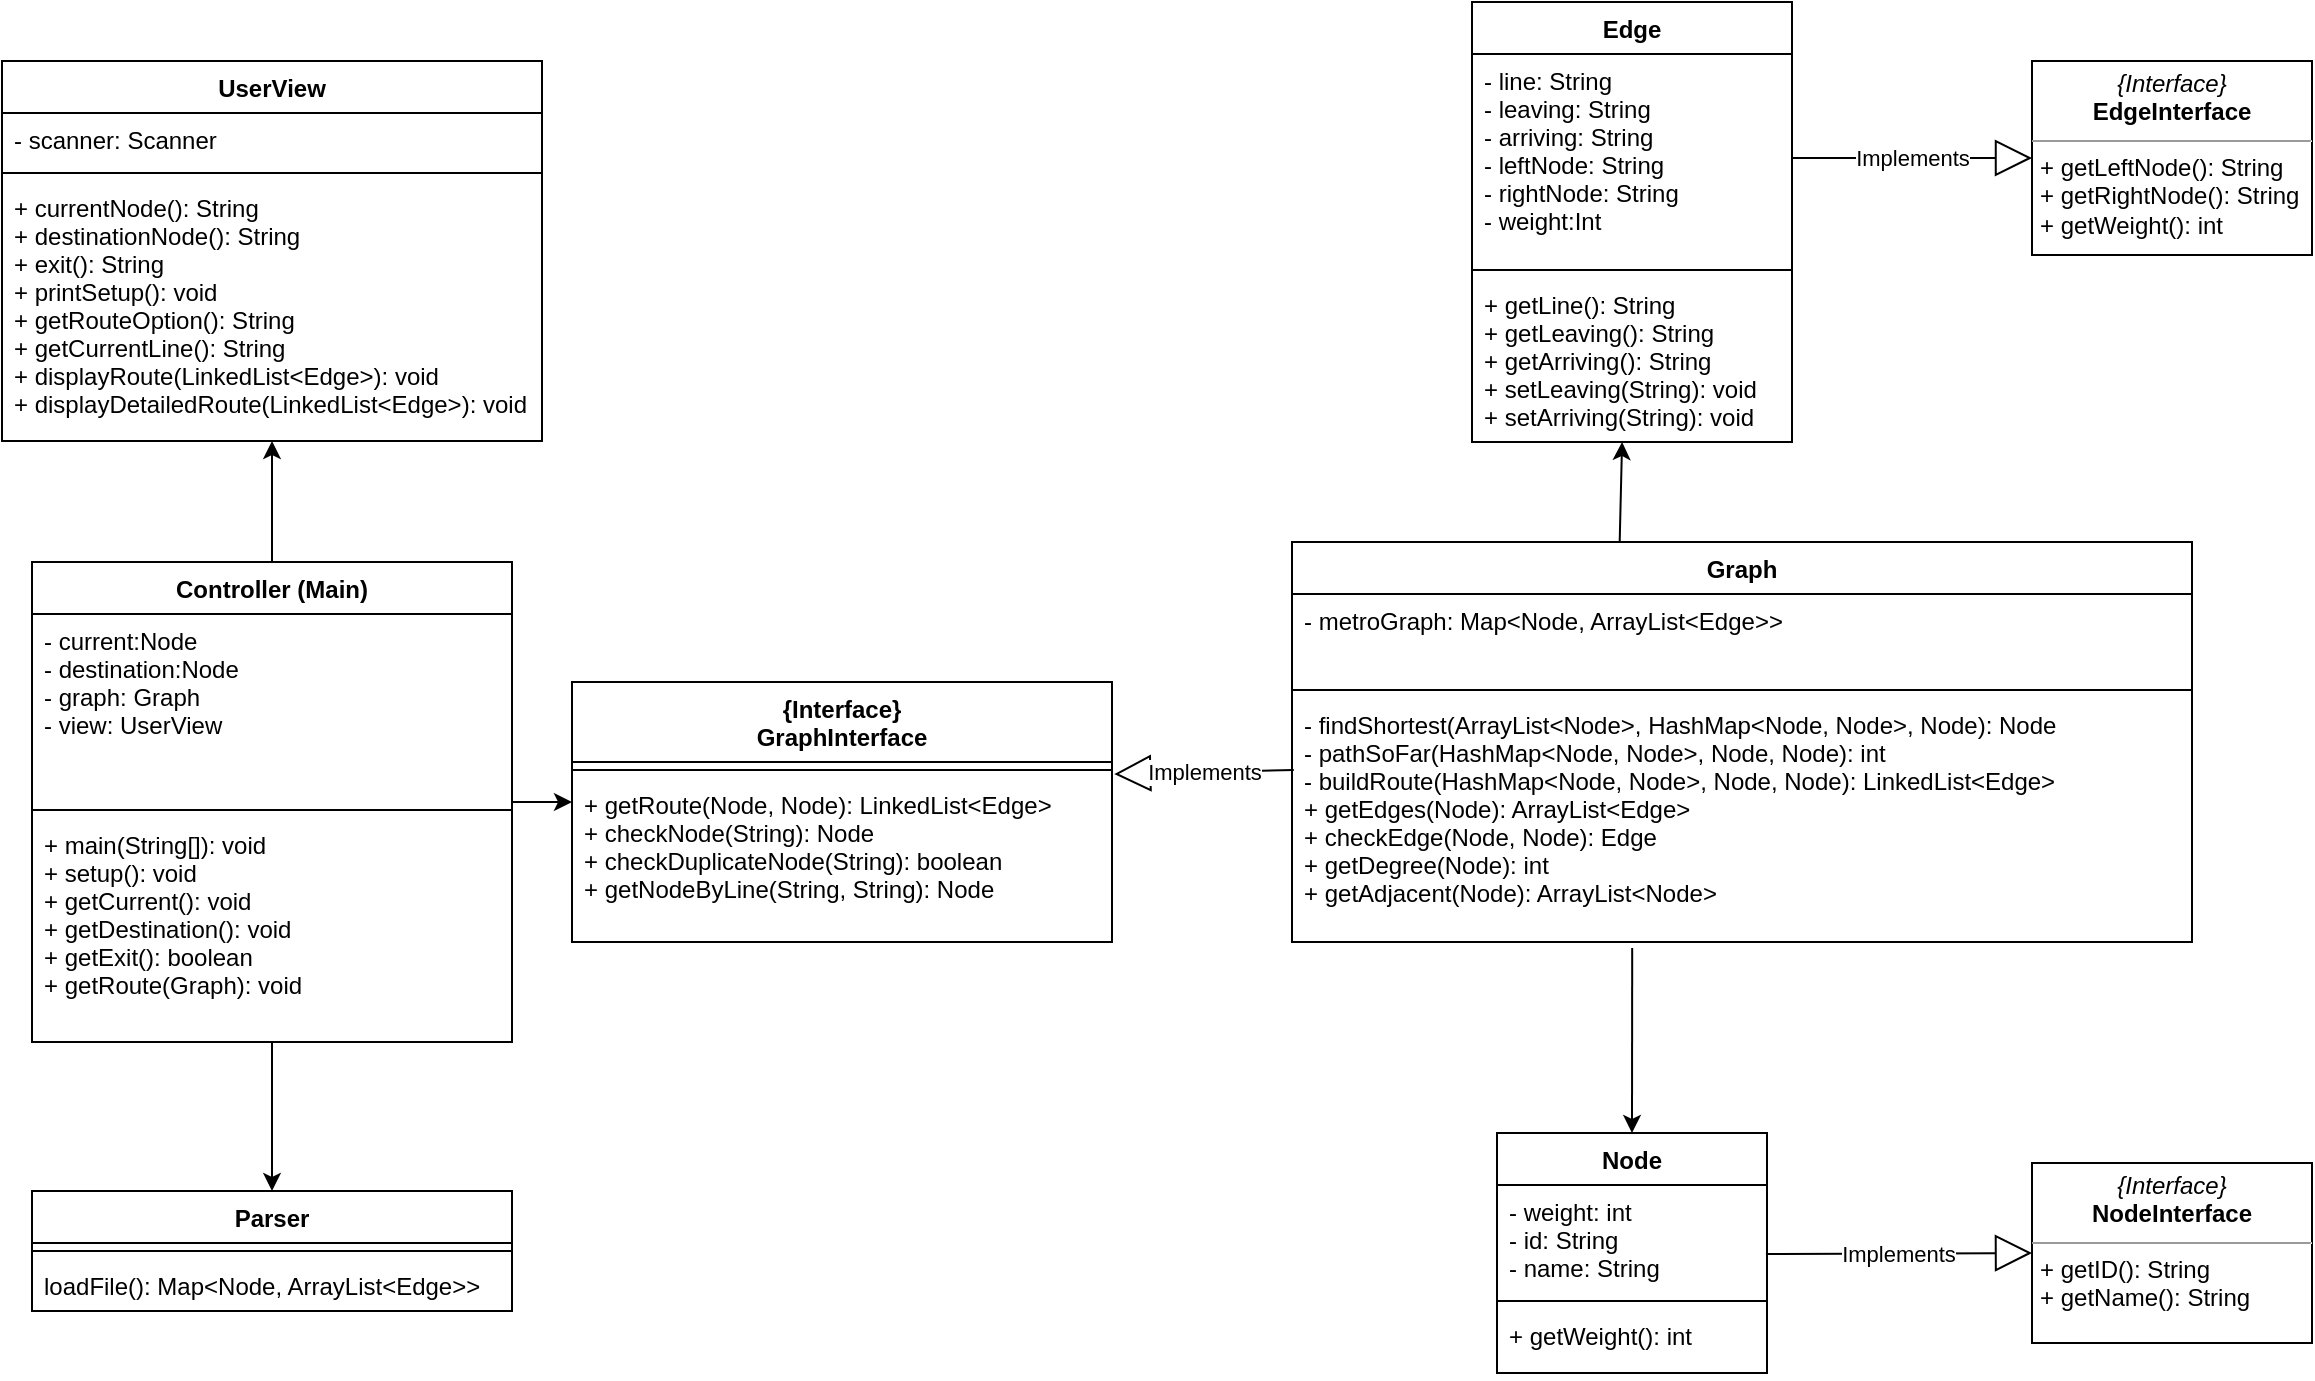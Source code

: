 <mxfile version="12.7.9" type="device"><diagram id="zQKbRjGySOp-ra1S7L4E" name="Page-1"><mxGraphModel dx="1660" dy="740" grid="1" gridSize="10" guides="1" tooltips="1" connect="1" arrows="1" fold="1" page="1" pageScale="1" pageWidth="850" pageHeight="1100" math="0" shadow="0"><root><mxCell id="0"/><mxCell id="1" parent="0"/><mxCell id="JgtFghYILuML29l130Eo-4" value="Parser" style="swimlane;fontStyle=1;align=center;verticalAlign=top;childLayout=stackLayout;horizontal=1;startSize=26;horizontalStack=0;resizeParent=1;resizeParentMax=0;resizeLast=0;collapsible=1;marginBottom=0;" parent="1" vertex="1"><mxGeometry x="100" y="844.5" width="240" height="60" as="geometry"/></mxCell><mxCell id="JgtFghYILuML29l130Eo-5" value="" style="line;strokeWidth=1;fillColor=none;align=left;verticalAlign=middle;spacingTop=-1;spacingLeft=3;spacingRight=3;rotatable=0;labelPosition=right;points=[];portConstraint=eastwest;" parent="JgtFghYILuML29l130Eo-4" vertex="1"><mxGeometry y="26" width="240" height="8" as="geometry"/></mxCell><mxCell id="JgtFghYILuML29l130Eo-6" value="loadFile(): Map&lt;Node, ArrayList&lt;Edge&gt;&gt;" style="text;strokeColor=none;fillColor=none;align=left;verticalAlign=top;spacingLeft=4;spacingRight=4;overflow=hidden;rotatable=0;points=[[0,0.5],[1,0.5]];portConstraint=eastwest;" parent="JgtFghYILuML29l130Eo-4" vertex="1"><mxGeometry y="34" width="240" height="26" as="geometry"/></mxCell><mxCell id="JgtFghYILuML29l130Eo-7" value="{Interface}&#10;GraphInterface" style="swimlane;fontStyle=1;align=center;verticalAlign=top;childLayout=stackLayout;horizontal=1;startSize=40;horizontalStack=0;resizeParent=1;resizeParentMax=0;resizeLast=0;collapsible=1;marginBottom=0;" parent="1" vertex="1"><mxGeometry x="370" y="590" width="270" height="130" as="geometry"/></mxCell><mxCell id="JgtFghYILuML29l130Eo-9" value="" style="line;strokeWidth=1;fillColor=none;align=left;verticalAlign=middle;spacingTop=-1;spacingLeft=3;spacingRight=3;rotatable=0;labelPosition=right;points=[];portConstraint=eastwest;" parent="JgtFghYILuML29l130Eo-7" vertex="1"><mxGeometry y="40" width="270" height="8" as="geometry"/></mxCell><mxCell id="JgtFghYILuML29l130Eo-10" value="+ getRoute(Node, Node): LinkedList&lt;Edge&gt;&#10;+ checkNode(String): Node&#10;+ checkDuplicateNode(String): boolean&#10;+ getNodeByLine(String, String): Node" style="text;strokeColor=none;fillColor=none;align=left;verticalAlign=top;spacingLeft=4;spacingRight=4;overflow=hidden;rotatable=0;points=[[0,0.5],[1,0.5]];portConstraint=eastwest;" parent="JgtFghYILuML29l130Eo-7" vertex="1"><mxGeometry y="48" width="270" height="82" as="geometry"/></mxCell><mxCell id="JgtFghYILuML29l130Eo-15" value="Node" style="swimlane;fontStyle=1;align=center;verticalAlign=top;childLayout=stackLayout;horizontal=1;startSize=26;horizontalStack=0;resizeParent=1;resizeParentMax=0;resizeLast=0;collapsible=1;marginBottom=0;" parent="1" vertex="1"><mxGeometry x="832.5" y="815.5" width="135" height="120" as="geometry"/></mxCell><mxCell id="JgtFghYILuML29l130Eo-16" value="- weight: int&#10;- id: String&#10;- name: String" style="text;strokeColor=none;fillColor=none;align=left;verticalAlign=top;spacingLeft=4;spacingRight=4;overflow=hidden;rotatable=0;points=[[0,0.5],[1,0.5]];portConstraint=eastwest;" parent="JgtFghYILuML29l130Eo-15" vertex="1"><mxGeometry y="26" width="135" height="54" as="geometry"/></mxCell><mxCell id="JgtFghYILuML29l130Eo-17" value="" style="line;strokeWidth=1;fillColor=none;align=left;verticalAlign=middle;spacingTop=-1;spacingLeft=3;spacingRight=3;rotatable=0;labelPosition=right;points=[];portConstraint=eastwest;" parent="JgtFghYILuML29l130Eo-15" vertex="1"><mxGeometry y="80" width="135" height="8" as="geometry"/></mxCell><mxCell id="JgtFghYILuML29l130Eo-18" value="+ getWeight(): int&#10;" style="text;strokeColor=none;fillColor=none;align=left;verticalAlign=top;spacingLeft=4;spacingRight=4;overflow=hidden;rotatable=0;points=[[0,0.5],[1,0.5]];portConstraint=eastwest;" parent="JgtFghYILuML29l130Eo-15" vertex="1"><mxGeometry y="88" width="135" height="32" as="geometry"/></mxCell><mxCell id="y1PJSBtCZv_6ulJrDvm0-13" style="edgeStyle=orthogonalEdgeStyle;rounded=0;orthogonalLoop=1;jettySize=auto;html=1;" parent="1" source="JgtFghYILuML29l130Eo-19" edge="1"><mxGeometry relative="1" as="geometry"><mxPoint x="370" y="650" as="targetPoint"/></mxGeometry></mxCell><mxCell id="y1PJSBtCZv_6ulJrDvm0-14" style="edgeStyle=orthogonalEdgeStyle;rounded=0;orthogonalLoop=1;jettySize=auto;html=1;" parent="1" source="JgtFghYILuML29l130Eo-19" target="JgtFghYILuML29l130Eo-4" edge="1"><mxGeometry relative="1" as="geometry"/></mxCell><mxCell id="zqZUDni_kp-Wcflwe8Vz-1" style="edgeStyle=orthogonalEdgeStyle;rounded=0;orthogonalLoop=1;jettySize=auto;html=1;entryX=0.5;entryY=1;entryDx=0;entryDy=0;entryPerimeter=0;" edge="1" parent="1" source="JgtFghYILuML29l130Eo-19" target="y1PJSBtCZv_6ulJrDvm0-8"><mxGeometry relative="1" as="geometry"/></mxCell><mxCell id="JgtFghYILuML29l130Eo-19" value="Controller (Main)" style="swimlane;fontStyle=1;align=center;verticalAlign=top;childLayout=stackLayout;horizontal=1;startSize=26;horizontalStack=0;resizeParent=1;resizeParentMax=0;resizeLast=0;collapsible=1;marginBottom=0;" parent="1" vertex="1"><mxGeometry x="100" y="530" width="240" height="240" as="geometry"/></mxCell><mxCell id="JgtFghYILuML29l130Eo-20" value="- current:Node&#10;- destination:Node&#10;- graph: Graph&#10;- view: UserView" style="text;strokeColor=none;fillColor=none;align=left;verticalAlign=top;spacingLeft=4;spacingRight=4;overflow=hidden;rotatable=0;points=[[0,0.5],[1,0.5]];portConstraint=eastwest;" parent="JgtFghYILuML29l130Eo-19" vertex="1"><mxGeometry y="26" width="240" height="94" as="geometry"/></mxCell><mxCell id="JgtFghYILuML29l130Eo-21" value="" style="line;strokeWidth=1;fillColor=none;align=left;verticalAlign=middle;spacingTop=-1;spacingLeft=3;spacingRight=3;rotatable=0;labelPosition=right;points=[];portConstraint=eastwest;" parent="JgtFghYILuML29l130Eo-19" vertex="1"><mxGeometry y="120" width="240" height="8" as="geometry"/></mxCell><mxCell id="JgtFghYILuML29l130Eo-22" value="+ main(String[]): void&#10;+ setup(): void&#10;+ getCurrent(): void&#10;+ getDestination(): void&#10;+ getExit(): boolean&#10;+ getRoute(Graph): void&#10;" style="text;strokeColor=none;fillColor=none;align=left;verticalAlign=top;spacingLeft=4;spacingRight=4;overflow=hidden;rotatable=0;points=[[0,0.5],[1,0.5]];portConstraint=eastwest;" parent="JgtFghYILuML29l130Eo-19" vertex="1"><mxGeometry y="128" width="240" height="112" as="geometry"/></mxCell><mxCell id="JgtFghYILuML29l130Eo-23" value="&lt;p style=&quot;margin: 0px ; margin-top: 4px ; text-align: center&quot;&gt;&lt;i&gt;{Interface}&lt;/i&gt;&lt;br&gt;&lt;b&gt;NodeInterface&lt;/b&gt;&lt;/p&gt;&lt;hr size=&quot;1&quot;&gt;&lt;p style=&quot;margin: 0px ; margin-left: 4px&quot;&gt;&lt;span&gt;+ getID(): String&lt;/span&gt;&lt;br&gt;&lt;/p&gt;&lt;p style=&quot;margin: 0px ; margin-left: 4px&quot;&gt;+ getName(): String&lt;br&gt;&lt;/p&gt;" style="verticalAlign=top;align=left;overflow=fill;fontSize=12;fontFamily=Helvetica;html=1;" parent="1" vertex="1"><mxGeometry x="1100" y="830.5" width="140" height="90" as="geometry"/></mxCell><mxCell id="JgtFghYILuML29l130Eo-24" value="Edge" style="swimlane;fontStyle=1;align=center;verticalAlign=top;childLayout=stackLayout;horizontal=1;startSize=26;horizontalStack=0;resizeParent=1;resizeParentMax=0;resizeLast=0;collapsible=1;marginBottom=0;" parent="1" vertex="1"><mxGeometry x="820" y="250" width="160" height="220" as="geometry"/></mxCell><mxCell id="JgtFghYILuML29l130Eo-25" value="- line: String&#10;- leaving: String&#10;- arriving: String&#10;- leftNode: String&#10;- rightNode: String&#10;- weight:Int&#10;" style="text;strokeColor=none;fillColor=none;align=left;verticalAlign=top;spacingLeft=4;spacingRight=4;overflow=hidden;rotatable=0;points=[[0,0.5],[1,0.5]];portConstraint=eastwest;" parent="JgtFghYILuML29l130Eo-24" vertex="1"><mxGeometry y="26" width="160" height="104" as="geometry"/></mxCell><mxCell id="JgtFghYILuML29l130Eo-26" value="" style="line;strokeWidth=1;fillColor=none;align=left;verticalAlign=middle;spacingTop=-1;spacingLeft=3;spacingRight=3;rotatable=0;labelPosition=right;points=[];portConstraint=eastwest;" parent="JgtFghYILuML29l130Eo-24" vertex="1"><mxGeometry y="130" width="160" height="8" as="geometry"/></mxCell><mxCell id="JgtFghYILuML29l130Eo-27" value="+ getLine(): String&#10;+ getLeaving(): String&#10;+ getArriving(): String&#10;+ setLeaving(String): void&#10;+ setArriving(String): void" style="text;strokeColor=none;fillColor=none;align=left;verticalAlign=top;spacingLeft=4;spacingRight=4;overflow=hidden;rotatable=0;points=[[0,0.5],[1,0.5]];portConstraint=eastwest;" parent="JgtFghYILuML29l130Eo-24" vertex="1"><mxGeometry y="138" width="160" height="82" as="geometry"/></mxCell><mxCell id="JgtFghYILuML29l130Eo-28" value="&lt;p style=&quot;margin: 0px ; margin-top: 4px ; text-align: center&quot;&gt;&lt;i&gt;{Interface}&lt;/i&gt;&lt;br&gt;&lt;b&gt;EdgeInterface&lt;/b&gt;&lt;/p&gt;&lt;hr size=&quot;1&quot;&gt;&lt;p style=&quot;margin: 0px ; margin-left: 4px&quot;&gt;+ getLeftNode(): String&lt;br&gt;&lt;/p&gt;&lt;p style=&quot;margin: 0px ; margin-left: 4px&quot;&gt;+ getRightNode(): String&lt;/p&gt;&lt;p style=&quot;margin: 0px ; margin-left: 4px&quot;&gt;+ getWeight(): i&lt;span&gt;nt&lt;/span&gt;&lt;/p&gt;" style="verticalAlign=top;align=left;overflow=fill;fontSize=12;fontFamily=Helvetica;html=1;" parent="1" vertex="1"><mxGeometry x="1100" y="279.5" width="140" height="97" as="geometry"/></mxCell><mxCell id="JgtFghYILuML29l130Eo-32" value="Implements" style="endArrow=block;endSize=16;endFill=0;html=1;entryX=1.004;entryY=-0.024;entryDx=0;entryDy=0;exitX=0.002;exitY=0.295;exitDx=0;exitDy=0;exitPerimeter=0;entryPerimeter=0;" parent="1" source="JgtFghYILuML29l130Eo-41" target="JgtFghYILuML29l130Eo-10" edge="1"><mxGeometry width="160" relative="1" as="geometry"><mxPoint x="710" y="660" as="sourcePoint"/><mxPoint x="880" y="580" as="targetPoint"/></mxGeometry></mxCell><mxCell id="JgtFghYILuML29l130Eo-33" value="Implements" style="endArrow=block;endSize=16;endFill=0;html=1;entryX=0;entryY=0.5;entryDx=0;entryDy=0;exitX=0.996;exitY=0.639;exitDx=0;exitDy=0;exitPerimeter=0;" parent="1" source="JgtFghYILuML29l130Eo-16" target="JgtFghYILuML29l130Eo-23" edge="1"><mxGeometry width="160" relative="1" as="geometry"><mxPoint x="1000" y="876" as="sourcePoint"/><mxPoint x="1240" y="760" as="targetPoint"/></mxGeometry></mxCell><mxCell id="JgtFghYILuML29l130Eo-34" value="Implements" style="endArrow=block;endSize=16;endFill=0;html=1;entryX=0;entryY=0.5;entryDx=0;entryDy=0;exitX=1;exitY=0.5;exitDx=0;exitDy=0;" parent="1" source="JgtFghYILuML29l130Eo-25" target="JgtFghYILuML29l130Eo-28" edge="1"><mxGeometry width="160" relative="1" as="geometry"><mxPoint x="1175" y="780" as="sourcePoint"/><mxPoint x="437.5" y="920" as="targetPoint"/></mxGeometry></mxCell><mxCell id="JgtFghYILuML29l130Eo-36" value="" style="endArrow=classic;html=1;entryX=0.5;entryY=0;entryDx=0;entryDy=0;exitX=0.378;exitY=1.025;exitDx=0;exitDy=0;exitPerimeter=0;" parent="1" source="JgtFghYILuML29l130Eo-41" target="JgtFghYILuML29l130Eo-15" edge="1"><mxGeometry width="50" height="50" relative="1" as="geometry"><mxPoint x="900" y="763" as="sourcePoint"/><mxPoint x="876" y="802" as="targetPoint"/></mxGeometry></mxCell><mxCell id="JgtFghYILuML29l130Eo-37" value="" style="endArrow=classic;html=1;exitX=0.364;exitY=0.009;exitDx=0;exitDy=0;entryX=0.469;entryY=1;entryDx=0;entryDy=0;entryPerimeter=0;exitPerimeter=0;" parent="1" source="JgtFghYILuML29l130Eo-38" target="JgtFghYILuML29l130Eo-27" edge="1"><mxGeometry width="50" height="50" relative="1" as="geometry"><mxPoint x="941.0" y="694" as="sourcePoint"/><mxPoint x="1100" y="704" as="targetPoint"/></mxGeometry></mxCell><mxCell id="JgtFghYILuML29l130Eo-38" value="Graph" style="swimlane;fontStyle=1;align=center;verticalAlign=top;childLayout=stackLayout;horizontal=1;startSize=26;horizontalStack=0;resizeParent=1;resizeParentMax=0;resizeLast=0;collapsible=1;marginBottom=0;" parent="1" vertex="1"><mxGeometry x="730" y="520" width="450" height="200" as="geometry"/></mxCell><mxCell id="JgtFghYILuML29l130Eo-39" value="- metroGraph: Map&lt;Node, ArrayList&lt;Edge&gt;&gt;&#10;" style="text;strokeColor=none;fillColor=none;align=left;verticalAlign=top;spacingLeft=4;spacingRight=4;overflow=hidden;rotatable=0;points=[[0,0.5],[1,0.5]];portConstraint=eastwest;" parent="JgtFghYILuML29l130Eo-38" vertex="1"><mxGeometry y="26" width="450" height="44" as="geometry"/></mxCell><mxCell id="JgtFghYILuML29l130Eo-40" value="" style="line;strokeWidth=1;fillColor=none;align=left;verticalAlign=middle;spacingTop=-1;spacingLeft=3;spacingRight=3;rotatable=0;labelPosition=right;points=[];portConstraint=eastwest;" parent="JgtFghYILuML29l130Eo-38" vertex="1"><mxGeometry y="70" width="450" height="8" as="geometry"/></mxCell><mxCell id="JgtFghYILuML29l130Eo-41" value="- findShortest(ArrayList&lt;Node&gt;, HashMap&lt;Node, Node&gt;, Node): Node&#10;- pathSoFar(HashMap&lt;Node, Node&gt;, Node, Node): int&#10;- buildRoute(HashMap&lt;Node, Node&gt;, Node, Node): LinkedList&lt;Edge&gt;&#10;+ getEdges(Node): ArrayList&lt;Edge&gt;&#10;+ checkEdge(Node, Node): Edge&#10;+ getDegree(Node): int&#10;+ getAdjacent(Node): ArrayList&lt;Node&gt;" style="text;strokeColor=none;fillColor=none;align=left;verticalAlign=top;spacingLeft=4;spacingRight=4;overflow=hidden;rotatable=0;points=[[0,0.5],[1,0.5]];portConstraint=eastwest;" parent="JgtFghYILuML29l130Eo-38" vertex="1"><mxGeometry y="78" width="450" height="122" as="geometry"/></mxCell><mxCell id="y1PJSBtCZv_6ulJrDvm0-5" value="UserView" style="swimlane;fontStyle=1;align=center;verticalAlign=top;childLayout=stackLayout;horizontal=1;startSize=26;horizontalStack=0;resizeParent=1;resizeParentMax=0;resizeLast=0;collapsible=1;marginBottom=0;" parent="1" vertex="1"><mxGeometry x="85" y="279.5" width="270" height="190" as="geometry"/></mxCell><mxCell id="y1PJSBtCZv_6ulJrDvm0-6" value="- scanner: Scanner" style="text;strokeColor=none;fillColor=none;align=left;verticalAlign=top;spacingLeft=4;spacingRight=4;overflow=hidden;rotatable=0;points=[[0,0.5],[1,0.5]];portConstraint=eastwest;" parent="y1PJSBtCZv_6ulJrDvm0-5" vertex="1"><mxGeometry y="26" width="270" height="26" as="geometry"/></mxCell><mxCell id="y1PJSBtCZv_6ulJrDvm0-7" value="" style="line;strokeWidth=1;fillColor=none;align=left;verticalAlign=middle;spacingTop=-1;spacingLeft=3;spacingRight=3;rotatable=0;labelPosition=right;points=[];portConstraint=eastwest;" parent="y1PJSBtCZv_6ulJrDvm0-5" vertex="1"><mxGeometry y="52" width="270" height="8" as="geometry"/></mxCell><mxCell id="y1PJSBtCZv_6ulJrDvm0-8" value="+ currentNode(): String&#10;+ destinationNode(): String&#10;+ exit(): String&#10;+ printSetup(): void&#10;+ getRouteOption(): String&#10;+ getCurrentLine(): String&#10;+ displayRoute(LinkedList&lt;Edge&gt;): void&#10;+ displayDetailedRoute(LinkedList&lt;Edge&gt;): void" style="text;strokeColor=none;fillColor=none;align=left;verticalAlign=top;spacingLeft=4;spacingRight=4;overflow=hidden;rotatable=0;points=[[0,0.5],[1,0.5]];portConstraint=eastwest;" parent="y1PJSBtCZv_6ulJrDvm0-5" vertex="1"><mxGeometry y="60" width="270" height="130" as="geometry"/></mxCell></root></mxGraphModel></diagram></mxfile>